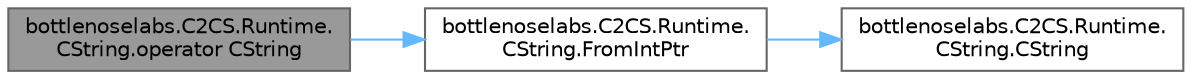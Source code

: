 digraph "bottlenoselabs.C2CS.Runtime.CString.operator CString"
{
 // LATEX_PDF_SIZE
  bgcolor="transparent";
  edge [fontname=Helvetica,fontsize=10,labelfontname=Helvetica,labelfontsize=10];
  node [fontname=Helvetica,fontsize=10,shape=box,height=0.2,width=0.4];
  rankdir="LR";
  Node1 [id="Node000001",label="bottlenoselabs.C2CS.Runtime.\lCString.operator CString",height=0.2,width=0.4,color="gray40", fillcolor="grey60", style="filled", fontcolor="black",tooltip="Performs an explicit conversion from an IntPtr to a CString."];
  Node1 -> Node2 [id="edge1_Node000001_Node000002",color="steelblue1",style="solid",tooltip=" "];
  Node2 [id="Node000002",label="bottlenoselabs.C2CS.Runtime.\lCString.FromIntPtr",height=0.2,width=0.4,color="grey40", fillcolor="white", style="filled",URL="$structbottlenoselabs_1_1_c2_c_s_1_1_runtime_1_1_c_string.html#a63a0065fc337950225c4128ddef2f930",tooltip="Performs an explicit conversion from an IntPtr to a CString."];
  Node2 -> Node3 [id="edge2_Node000002_Node000003",color="steelblue1",style="solid",tooltip=" "];
  Node3 [id="Node000003",label="bottlenoselabs.C2CS.Runtime.\lCString.CString",height=0.2,width=0.4,color="grey40", fillcolor="white", style="filled",URL="$structbottlenoselabs_1_1_c2_c_s_1_1_runtime_1_1_c_string.html#aeaa533ca15213c5ab220cf7c3966474b",tooltip="Initializes a new instance of the CString struct."];
}
